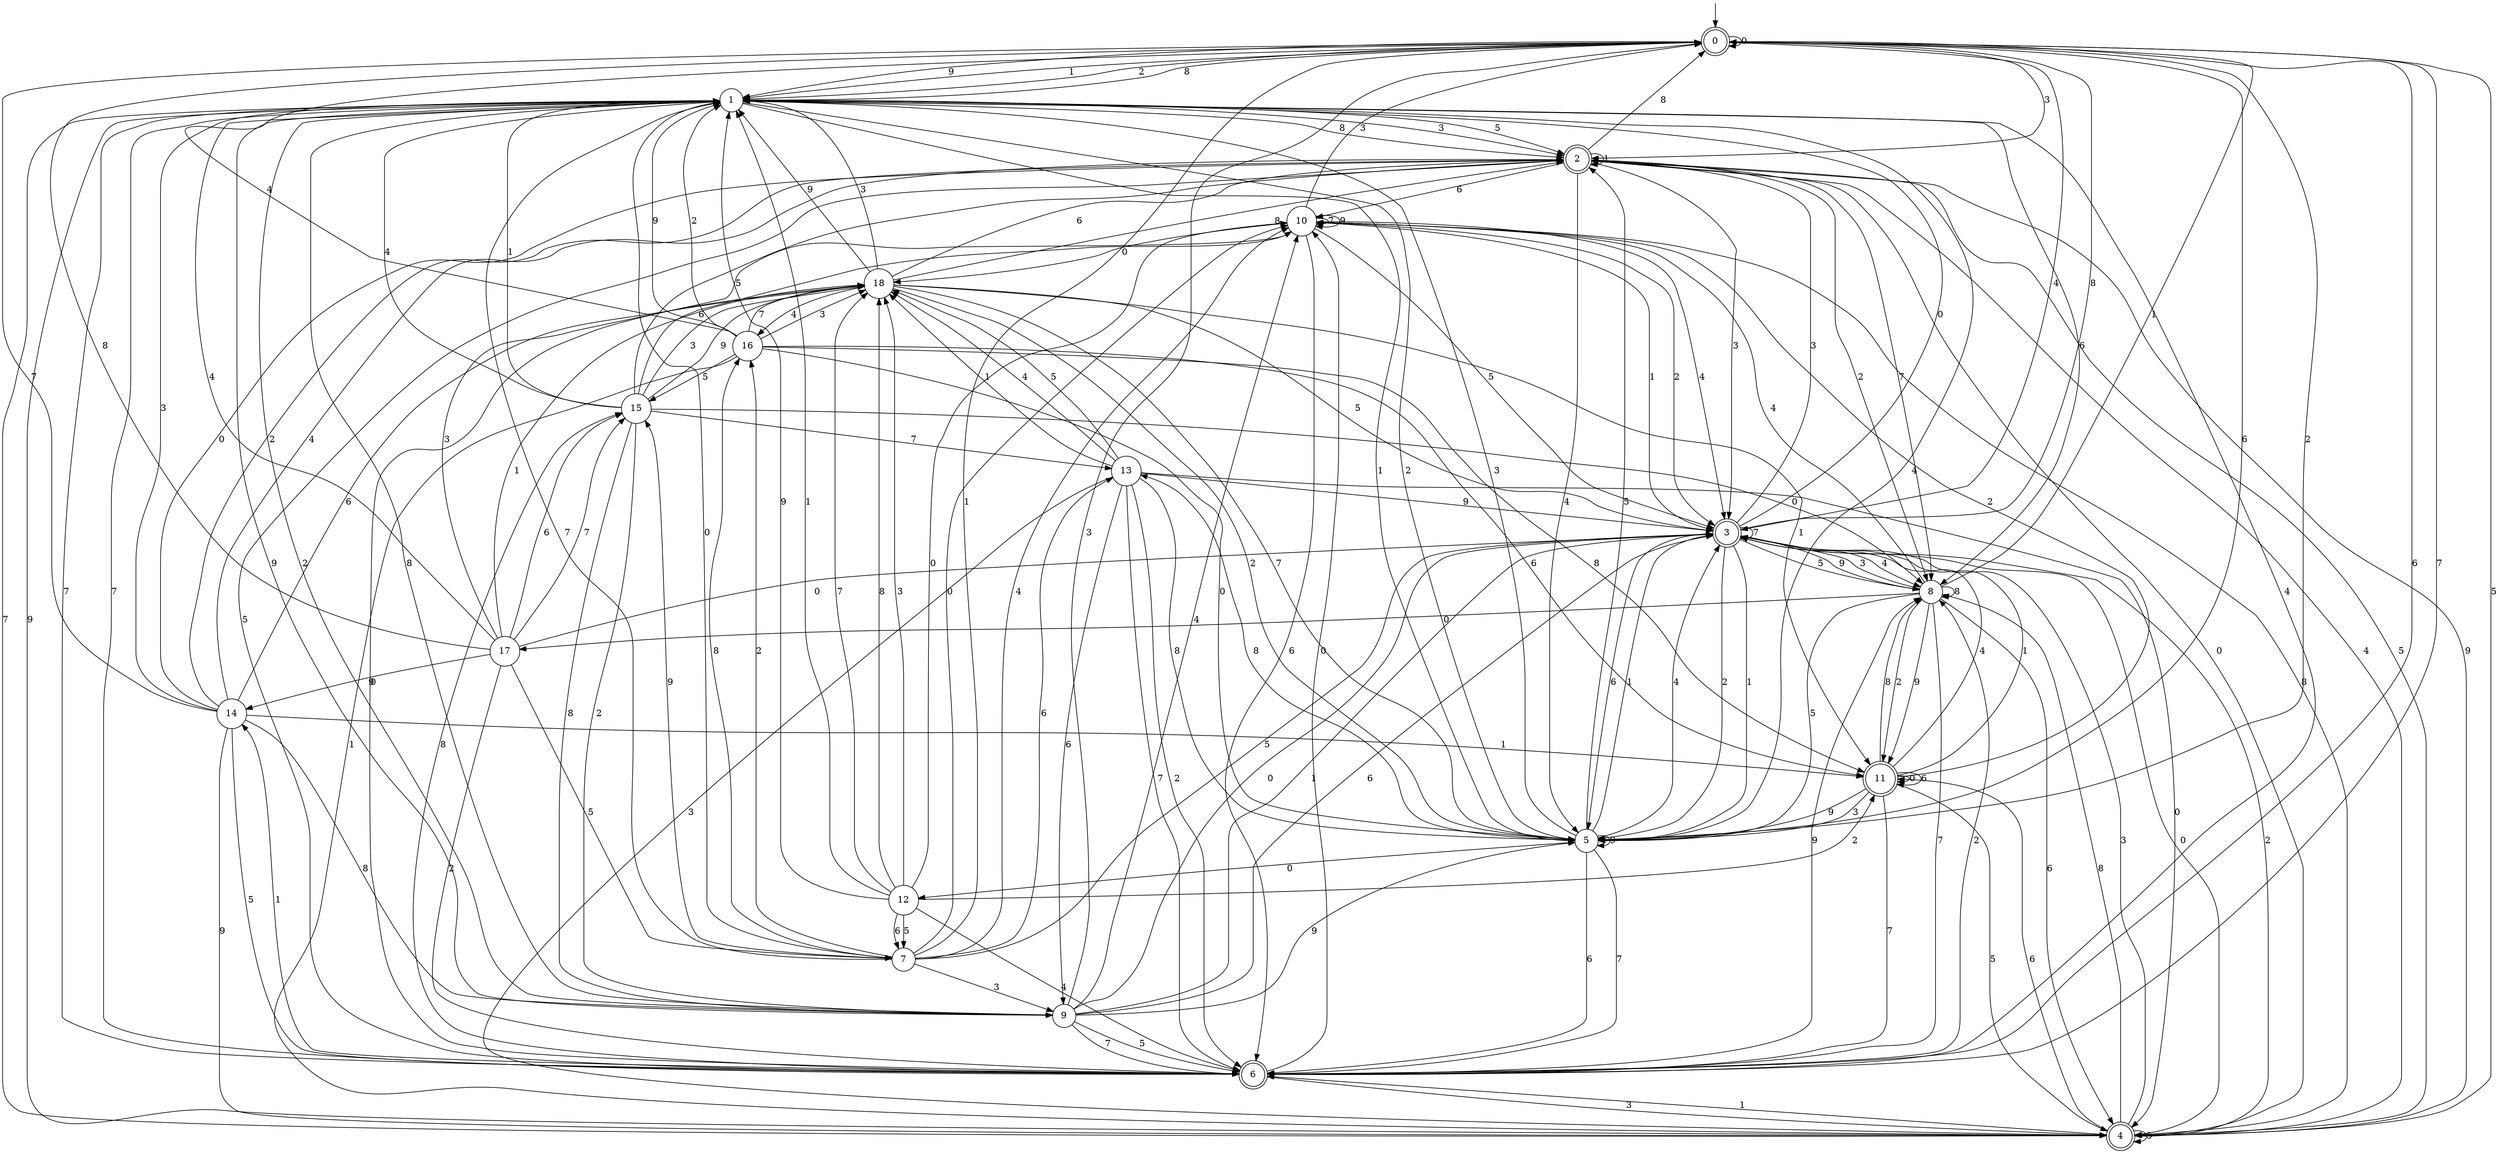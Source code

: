 digraph g {

	s0 [shape="doublecircle" label="0"];
	s1 [shape="circle" label="1"];
	s2 [shape="doublecircle" label="2"];
	s3 [shape="doublecircle" label="3"];
	s4 [shape="doublecircle" label="4"];
	s5 [shape="circle" label="5"];
	s6 [shape="doublecircle" label="6"];
	s7 [shape="circle" label="7"];
	s8 [shape="circle" label="8"];
	s9 [shape="circle" label="9"];
	s10 [shape="circle" label="10"];
	s11 [shape="doublecircle" label="11"];
	s12 [shape="circle" label="12"];
	s13 [shape="circle" label="13"];
	s14 [shape="circle" label="14"];
	s15 [shape="circle" label="15"];
	s16 [shape="circle" label="16"];
	s17 [shape="circle" label="17"];
	s18 [shape="circle" label="18"];
	s0 -> s0 [label="0"];
	s0 -> s1 [label="1"];
	s0 -> s1 [label="2"];
	s0 -> s2 [label="3"];
	s0 -> s3 [label="4"];
	s0 -> s4 [label="5"];
	s0 -> s5 [label="6"];
	s0 -> s6 [label="7"];
	s0 -> s1 [label="8"];
	s0 -> s1 [label="9"];
	s1 -> s7 [label="0"];
	s1 -> s5 [label="1"];
	s1 -> s5 [label="2"];
	s1 -> s2 [label="3"];
	s1 -> s5 [label="4"];
	s1 -> s2 [label="5"];
	s1 -> s8 [label="6"];
	s1 -> s6 [label="7"];
	s1 -> s2 [label="8"];
	s1 -> s9 [label="9"];
	s2 -> s4 [label="0"];
	s2 -> s2 [label="1"];
	s2 -> s8 [label="2"];
	s2 -> s3 [label="3"];
	s2 -> s5 [label="4"];
	s2 -> s4 [label="5"];
	s2 -> s10 [label="6"];
	s2 -> s8 [label="7"];
	s2 -> s0 [label="8"];
	s2 -> s4 [label="9"];
	s3 -> s1 [label="0"];
	s3 -> s5 [label="1"];
	s3 -> s5 [label="2"];
	s3 -> s2 [label="3"];
	s3 -> s8 [label="4"];
	s3 -> s8 [label="5"];
	s3 -> s5 [label="6"];
	s3 -> s3 [label="7"];
	s3 -> s0 [label="8"];
	s3 -> s8 [label="9"];
	s4 -> s3 [label="0"];
	s4 -> s6 [label="1"];
	s4 -> s3 [label="2"];
	s4 -> s3 [label="3"];
	s4 -> s2 [label="4"];
	s4 -> s4 [label="5"];
	s4 -> s11 [label="6"];
	s4 -> s1 [label="7"];
	s4 -> s8 [label="8"];
	s4 -> s1 [label="9"];
	s5 -> s12 [label="0"];
	s5 -> s3 [label="1"];
	s5 -> s0 [label="2"];
	s5 -> s1 [label="3"];
	s5 -> s3 [label="4"];
	s5 -> s2 [label="5"];
	s5 -> s6 [label="6"];
	s5 -> s6 [label="7"];
	s5 -> s13 [label="8"];
	s5 -> s5 [label="9"];
	s6 -> s10 [label="0"];
	s6 -> s14 [label="1"];
	s6 -> s8 [label="2"];
	s6 -> s4 [label="3"];
	s6 -> s1 [label="4"];
	s6 -> s2 [label="5"];
	s6 -> s0 [label="6"];
	s6 -> s1 [label="7"];
	s6 -> s15 [label="8"];
	s6 -> s8 [label="9"];
	s7 -> s10 [label="0"];
	s7 -> s0 [label="1"];
	s7 -> s16 [label="2"];
	s7 -> s9 [label="3"];
	s7 -> s10 [label="4"];
	s7 -> s3 [label="5"];
	s7 -> s13 [label="6"];
	s7 -> s1 [label="7"];
	s7 -> s16 [label="8"];
	s7 -> s15 [label="9"];
	s8 -> s17 [label="0"];
	s8 -> s0 [label="1"];
	s8 -> s11 [label="2"];
	s8 -> s3 [label="3"];
	s8 -> s10 [label="4"];
	s8 -> s5 [label="5"];
	s8 -> s4 [label="6"];
	s8 -> s6 [label="7"];
	s8 -> s8 [label="8"];
	s8 -> s11 [label="9"];
	s9 -> s3 [label="0"];
	s9 -> s3 [label="1"];
	s9 -> s1 [label="2"];
	s9 -> s0 [label="3"];
	s9 -> s10 [label="4"];
	s9 -> s6 [label="5"];
	s9 -> s3 [label="6"];
	s9 -> s6 [label="7"];
	s9 -> s1 [label="8"];
	s9 -> s5 [label="9"];
	s10 -> s18 [label="0"];
	s10 -> s3 [label="1"];
	s10 -> s3 [label="2"];
	s10 -> s0 [label="3"];
	s10 -> s3 [label="4"];
	s10 -> s3 [label="5"];
	s10 -> s6 [label="6"];
	s10 -> s10 [label="7"];
	s10 -> s4 [label="8"];
	s10 -> s10 [label="9"];
	s11 -> s11 [label="0"];
	s11 -> s3 [label="1"];
	s11 -> s10 [label="2"];
	s11 -> s5 [label="3"];
	s11 -> s3 [label="4"];
	s11 -> s4 [label="5"];
	s11 -> s11 [label="6"];
	s11 -> s6 [label="7"];
	s11 -> s8 [label="8"];
	s11 -> s5 [label="9"];
	s12 -> s10 [label="0"];
	s12 -> s1 [label="1"];
	s12 -> s11 [label="2"];
	s12 -> s18 [label="3"];
	s12 -> s6 [label="4"];
	s12 -> s7 [label="5"];
	s12 -> s7 [label="6"];
	s12 -> s18 [label="7"];
	s12 -> s18 [label="8"];
	s12 -> s1 [label="9"];
	s13 -> s4 [label="0"];
	s13 -> s18 [label="1"];
	s13 -> s6 [label="2"];
	s13 -> s4 [label="3"];
	s13 -> s18 [label="4"];
	s13 -> s18 [label="5"];
	s13 -> s9 [label="6"];
	s13 -> s6 [label="7"];
	s13 -> s5 [label="8"];
	s13 -> s3 [label="9"];
	s14 -> s2 [label="0"];
	s14 -> s11 [label="1"];
	s14 -> s2 [label="2"];
	s14 -> s1 [label="3"];
	s14 -> s2 [label="4"];
	s14 -> s6 [label="5"];
	s14 -> s18 [label="6"];
	s14 -> s0 [label="7"];
	s14 -> s9 [label="8"];
	s14 -> s4 [label="9"];
	s15 -> s8 [label="0"];
	s15 -> s1 [label="1"];
	s15 -> s9 [label="2"];
	s15 -> s18 [label="3"];
	s15 -> s1 [label="4"];
	s15 -> s2 [label="5"];
	s15 -> s10 [label="6"];
	s15 -> s13 [label="7"];
	s15 -> s9 [label="8"];
	s15 -> s18 [label="9"];
	s16 -> s5 [label="0"];
	s16 -> s4 [label="1"];
	s16 -> s1 [label="2"];
	s16 -> s18 [label="3"];
	s16 -> s0 [label="4"];
	s16 -> s15 [label="5"];
	s16 -> s11 [label="6"];
	s16 -> s18 [label="7"];
	s16 -> s11 [label="8"];
	s16 -> s1 [label="9"];
	s17 -> s3 [label="0"];
	s17 -> s18 [label="1"];
	s17 -> s6 [label="2"];
	s17 -> s10 [label="3"];
	s17 -> s1 [label="4"];
	s17 -> s7 [label="5"];
	s17 -> s15 [label="6"];
	s17 -> s15 [label="7"];
	s17 -> s0 [label="8"];
	s17 -> s14 [label="9"];
	s18 -> s6 [label="0"];
	s18 -> s11 [label="1"];
	s18 -> s5 [label="2"];
	s18 -> s1 [label="3"];
	s18 -> s16 [label="4"];
	s18 -> s3 [label="5"];
	s18 -> s2 [label="6"];
	s18 -> s5 [label="7"];
	s18 -> s2 [label="8"];
	s18 -> s1 [label="9"];

__start0 [label="" shape="none" width="0" height="0"];
__start0 -> s0;

}
